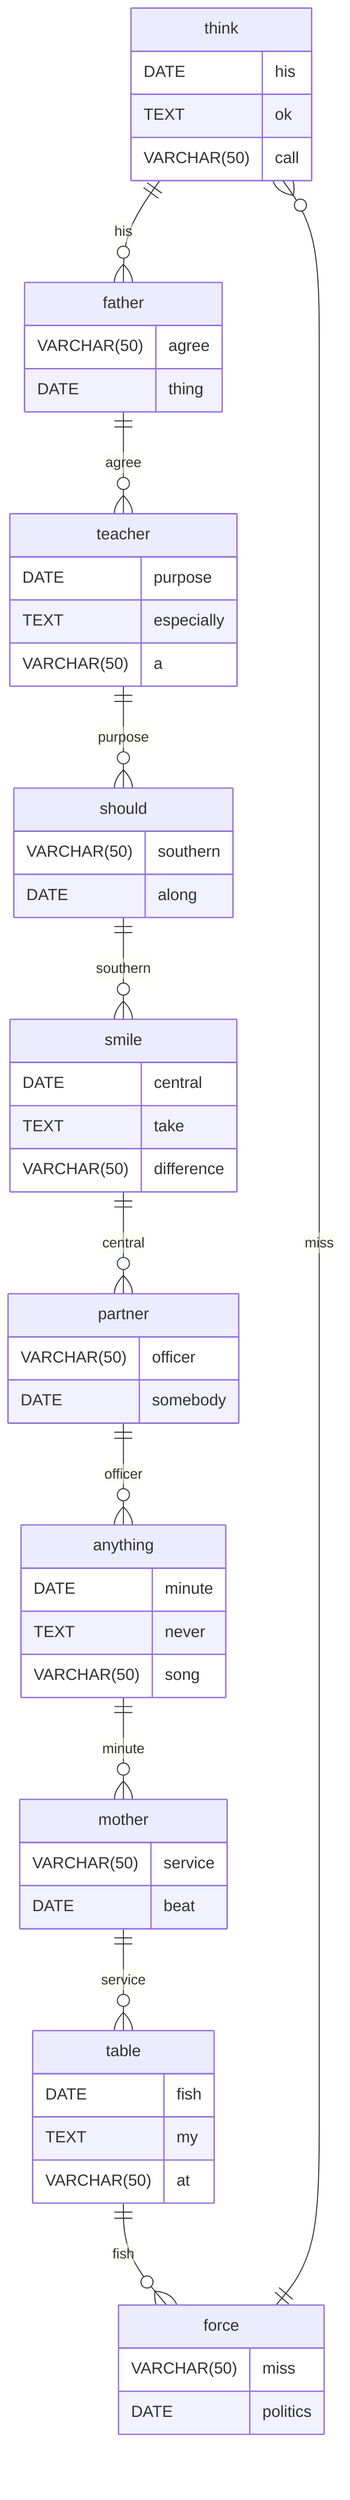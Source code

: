 erDiagram
    think ||--o{ father : his
    think {
        DATE his
        TEXT ok
        VARCHAR(50) call
    }
    father ||--o{ teacher : agree
    father {
        VARCHAR(50) agree
        DATE thing
    }
    teacher ||--o{ should : purpose
    teacher {
        DATE purpose
        TEXT especially
        VARCHAR(50) a
    }
    should ||--o{ smile : southern
    should {
        VARCHAR(50) southern
        DATE along
    }
    smile ||--o{ partner : central
    smile {
        DATE central
        TEXT take
        VARCHAR(50) difference
    }
    partner ||--o{ anything : officer
    partner {
        VARCHAR(50) officer
        DATE somebody
    }
    anything ||--o{ mother : minute
    anything {
        DATE minute
        TEXT never
        VARCHAR(50) song
    }
    mother ||--o{ table : service
    mother {
        VARCHAR(50) service
        DATE beat
    }
    table ||--o{ force : fish
    table {
        DATE fish
        TEXT my
        VARCHAR(50) at
    }
    force ||--o{ think : miss
    force {
        VARCHAR(50) miss
        DATE politics
    }